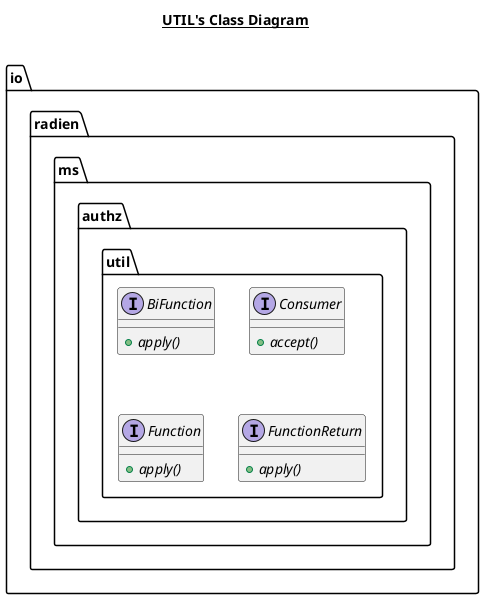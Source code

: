 @startuml

title __UTIL's Class Diagram__\n

  namespace io.radien.ms.authz.util {
    interface io.radien.ms.authz.util.BiFunction {
        {abstract} + apply()
    }
  }
  

  namespace io.radien.ms.authz.util {
    interface io.radien.ms.authz.util.Consumer {
        {abstract} + accept()
    }
  }
  

  namespace io.radien.ms.authz.util {
    interface io.radien.ms.authz.util.Function {
        {abstract} + apply()
    }
  }
  

  namespace io.radien.ms.authz.util {
    interface io.radien.ms.authz.util.FunctionReturn {
        {abstract} + apply()
    }
  }
  








@enduml
